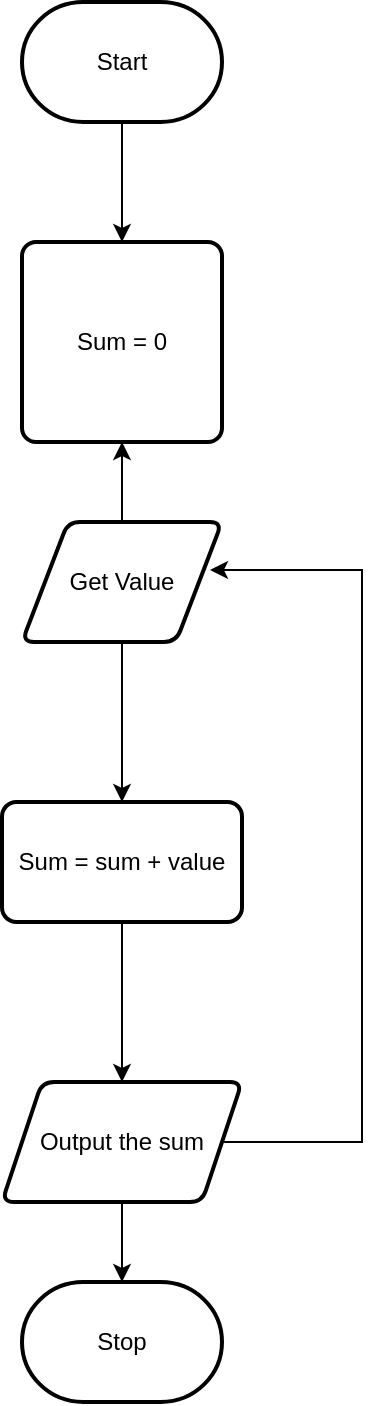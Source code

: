 <mxfile version="24.7.8">
  <diagram name="Page-1" id="RPvH_qUieS3uhs3_flMV">
    <mxGraphModel dx="1666" dy="757" grid="1" gridSize="10" guides="1" tooltips="1" connect="1" arrows="1" fold="1" page="1" pageScale="1" pageWidth="850" pageHeight="1100" math="0" shadow="0">
      <root>
        <mxCell id="0" />
        <mxCell id="1" parent="0" />
        <mxCell id="hGNG8cfdF4dCdwYaE-3Q-1" value="" style="edgeStyle=orthogonalEdgeStyle;rounded=0;orthogonalLoop=1;jettySize=auto;html=1;" parent="1" source="hGNG8cfdF4dCdwYaE-3Q-2" target="hGNG8cfdF4dCdwYaE-3Q-3" edge="1">
          <mxGeometry relative="1" as="geometry" />
        </mxCell>
        <mxCell id="hGNG8cfdF4dCdwYaE-3Q-2" value="Start" style="strokeWidth=2;html=1;shape=mxgraph.flowchart.terminator;whiteSpace=wrap;" parent="1" vertex="1">
          <mxGeometry x="170" y="50" width="100" height="60" as="geometry" />
        </mxCell>
        <mxCell id="hGNG8cfdF4dCdwYaE-3Q-3" value="Sum = 0" style="rounded=1;whiteSpace=wrap;html=1;absoluteArcSize=1;arcSize=14;strokeWidth=2;" parent="1" vertex="1">
          <mxGeometry x="170" y="170" width="100" height="100" as="geometry" />
        </mxCell>
        <mxCell id="hGNG8cfdF4dCdwYaE-3Q-4" value="" style="edgeStyle=orthogonalEdgeStyle;rounded=0;orthogonalLoop=1;jettySize=auto;html=1;" parent="1" source="hGNG8cfdF4dCdwYaE-3Q-6" target="hGNG8cfdF4dCdwYaE-3Q-3" edge="1">
          <mxGeometry relative="1" as="geometry" />
        </mxCell>
        <mxCell id="hGNG8cfdF4dCdwYaE-3Q-5" value="" style="edgeStyle=orthogonalEdgeStyle;rounded=0;orthogonalLoop=1;jettySize=auto;html=1;" parent="1" source="hGNG8cfdF4dCdwYaE-3Q-6" target="hGNG8cfdF4dCdwYaE-3Q-8" edge="1">
          <mxGeometry relative="1" as="geometry" />
        </mxCell>
        <mxCell id="hGNG8cfdF4dCdwYaE-3Q-6" value="Get Value" style="shape=parallelogram;html=1;strokeWidth=2;perimeter=parallelogramPerimeter;whiteSpace=wrap;rounded=1;arcSize=12;size=0.23;" parent="1" vertex="1">
          <mxGeometry x="170" y="310" width="100" height="60" as="geometry" />
        </mxCell>
        <mxCell id="hGNG8cfdF4dCdwYaE-3Q-7" value="" style="edgeStyle=orthogonalEdgeStyle;rounded=0;orthogonalLoop=1;jettySize=auto;html=1;" parent="1" source="hGNG8cfdF4dCdwYaE-3Q-8" target="hGNG8cfdF4dCdwYaE-3Q-9" edge="1">
          <mxGeometry relative="1" as="geometry" />
        </mxCell>
        <mxCell id="hGNG8cfdF4dCdwYaE-3Q-8" value="Sum = sum + value" style="whiteSpace=wrap;html=1;strokeWidth=2;rounded=1;arcSize=12;" parent="1" vertex="1">
          <mxGeometry x="160" y="450" width="120" height="60" as="geometry" />
        </mxCell>
        <mxCell id="M2hfJNT2rH0TjFpESVUd-2" value="" style="edgeStyle=orthogonalEdgeStyle;rounded=0;orthogonalLoop=1;jettySize=auto;html=1;" edge="1" parent="1" source="hGNG8cfdF4dCdwYaE-3Q-9" target="M2hfJNT2rH0TjFpESVUd-1">
          <mxGeometry relative="1" as="geometry" />
        </mxCell>
        <mxCell id="hGNG8cfdF4dCdwYaE-3Q-9" value="Output the sum" style="shape=parallelogram;perimeter=parallelogramPerimeter;whiteSpace=wrap;html=1;fixedSize=1;strokeWidth=2;rounded=1;arcSize=12;" parent="1" vertex="1">
          <mxGeometry x="160" y="590" width="120" height="60" as="geometry" />
        </mxCell>
        <mxCell id="hGNG8cfdF4dCdwYaE-3Q-10" style="edgeStyle=orthogonalEdgeStyle;rounded=0;orthogonalLoop=1;jettySize=auto;html=1;exitX=1;exitY=0.5;exitDx=0;exitDy=0;entryX=0.94;entryY=0.4;entryDx=0;entryDy=0;entryPerimeter=0;" parent="1" source="hGNG8cfdF4dCdwYaE-3Q-9" target="hGNG8cfdF4dCdwYaE-3Q-6" edge="1">
          <mxGeometry relative="1" as="geometry">
            <Array as="points">
              <mxPoint x="340" y="620" />
              <mxPoint x="340" y="334" />
            </Array>
          </mxGeometry>
        </mxCell>
        <mxCell id="M2hfJNT2rH0TjFpESVUd-1" value="Stop" style="strokeWidth=2;html=1;shape=mxgraph.flowchart.terminator;whiteSpace=wrap;" vertex="1" parent="1">
          <mxGeometry x="170" y="690" width="100" height="60" as="geometry" />
        </mxCell>
      </root>
    </mxGraphModel>
  </diagram>
</mxfile>
